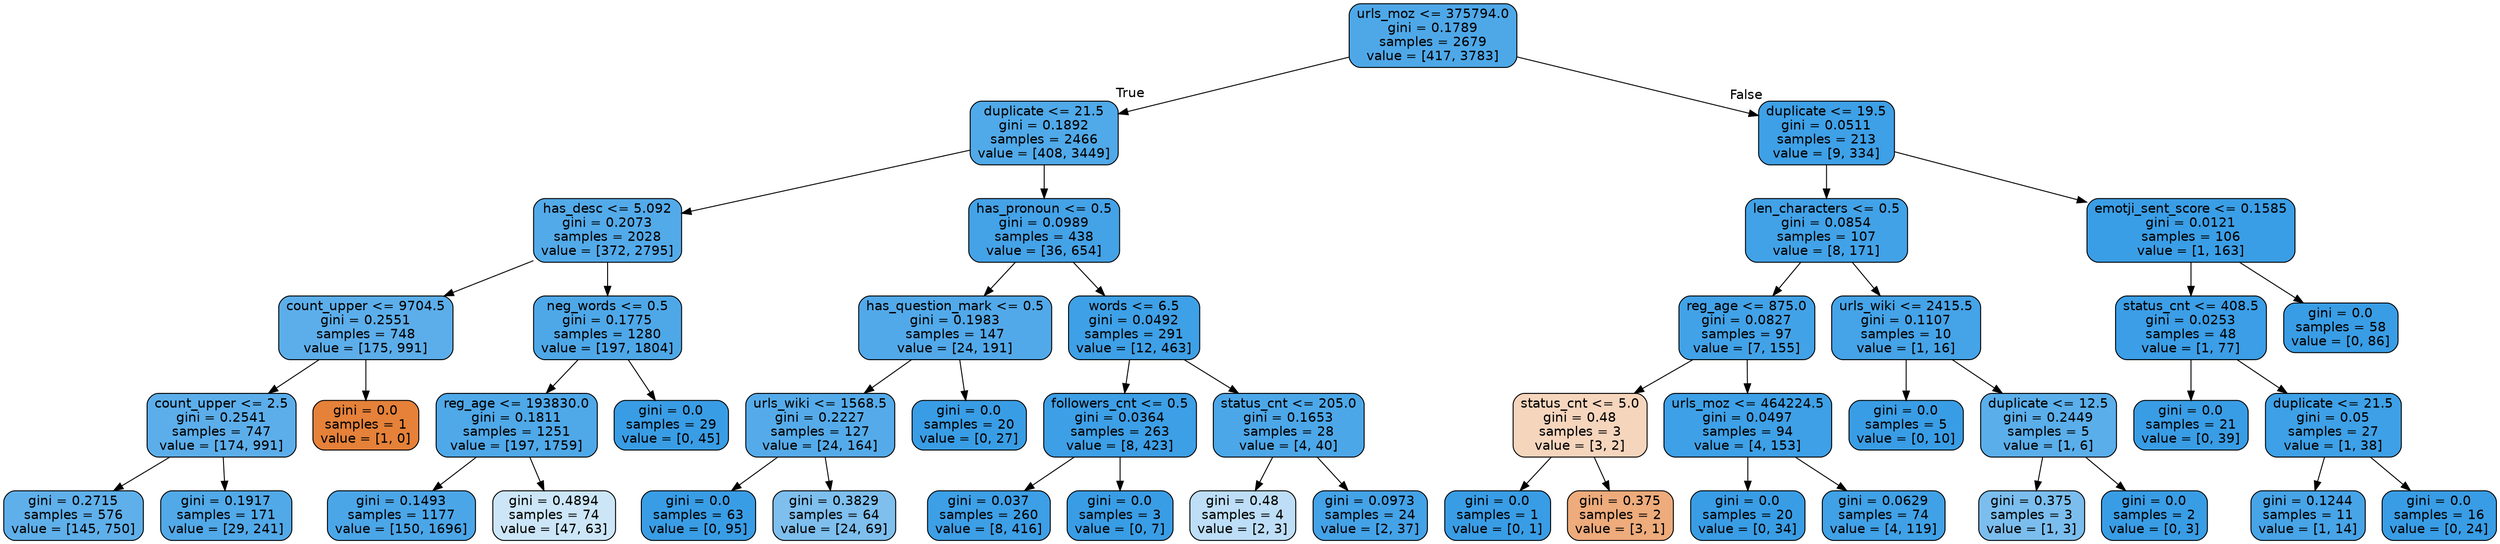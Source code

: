 digraph Tree {
node [shape=box, style="filled, rounded", color="black", fontname=helvetica] ;
edge [fontname=helvetica] ;
0 [label="urls_moz <= 375794.0\ngini = 0.1789\nsamples = 2679\nvalue = [417, 3783]", fillcolor="#399de5e3"] ;
1 [label="duplicate <= 21.5\ngini = 0.1892\nsamples = 2466\nvalue = [408, 3449]", fillcolor="#399de5e1"] ;
0 -> 1 [labeldistance=2.5, labelangle=45, headlabel="True"] ;
2 [label="has_desc <= 5.092\ngini = 0.2073\nsamples = 2028\nvalue = [372, 2795]", fillcolor="#399de5dd"] ;
1 -> 2 ;
3 [label="count_upper <= 9704.5\ngini = 0.2551\nsamples = 748\nvalue = [175, 991]", fillcolor="#399de5d2"] ;
2 -> 3 ;
4 [label="count_upper <= 2.5\ngini = 0.2541\nsamples = 747\nvalue = [174, 991]", fillcolor="#399de5d2"] ;
3 -> 4 ;
5 [label="gini = 0.2715\nsamples = 576\nvalue = [145, 750]", fillcolor="#399de5ce"] ;
4 -> 5 ;
6 [label="gini = 0.1917\nsamples = 171\nvalue = [29, 241]", fillcolor="#399de5e0"] ;
4 -> 6 ;
7 [label="gini = 0.0\nsamples = 1\nvalue = [1, 0]", fillcolor="#e58139ff"] ;
3 -> 7 ;
8 [label="neg_words <= 0.5\ngini = 0.1775\nsamples = 1280\nvalue = [197, 1804]", fillcolor="#399de5e3"] ;
2 -> 8 ;
9 [label="reg_age <= 193830.0\ngini = 0.1811\nsamples = 1251\nvalue = [197, 1759]", fillcolor="#399de5e2"] ;
8 -> 9 ;
10 [label="gini = 0.1493\nsamples = 1177\nvalue = [150, 1696]", fillcolor="#399de5e8"] ;
9 -> 10 ;
11 [label="gini = 0.4894\nsamples = 74\nvalue = [47, 63]", fillcolor="#399de541"] ;
9 -> 11 ;
12 [label="gini = 0.0\nsamples = 29\nvalue = [0, 45]", fillcolor="#399de5ff"] ;
8 -> 12 ;
13 [label="has_pronoun <= 0.5\ngini = 0.0989\nsamples = 438\nvalue = [36, 654]", fillcolor="#399de5f1"] ;
1 -> 13 ;
14 [label="has_question_mark <= 0.5\ngini = 0.1983\nsamples = 147\nvalue = [24, 191]", fillcolor="#399de5df"] ;
13 -> 14 ;
15 [label="urls_wiki <= 1568.5\ngini = 0.2227\nsamples = 127\nvalue = [24, 164]", fillcolor="#399de5da"] ;
14 -> 15 ;
16 [label="gini = 0.0\nsamples = 63\nvalue = [0, 95]", fillcolor="#399de5ff"] ;
15 -> 16 ;
17 [label="gini = 0.3829\nsamples = 64\nvalue = [24, 69]", fillcolor="#399de5a6"] ;
15 -> 17 ;
18 [label="gini = 0.0\nsamples = 20\nvalue = [0, 27]", fillcolor="#399de5ff"] ;
14 -> 18 ;
19 [label="words <= 6.5\ngini = 0.0492\nsamples = 291\nvalue = [12, 463]", fillcolor="#399de5f8"] ;
13 -> 19 ;
20 [label="followers_cnt <= 0.5\ngini = 0.0364\nsamples = 263\nvalue = [8, 423]", fillcolor="#399de5fa"] ;
19 -> 20 ;
21 [label="gini = 0.037\nsamples = 260\nvalue = [8, 416]", fillcolor="#399de5fa"] ;
20 -> 21 ;
22 [label="gini = 0.0\nsamples = 3\nvalue = [0, 7]", fillcolor="#399de5ff"] ;
20 -> 22 ;
23 [label="status_cnt <= 205.0\ngini = 0.1653\nsamples = 28\nvalue = [4, 40]", fillcolor="#399de5e6"] ;
19 -> 23 ;
24 [label="gini = 0.48\nsamples = 4\nvalue = [2, 3]", fillcolor="#399de555"] ;
23 -> 24 ;
25 [label="gini = 0.0973\nsamples = 24\nvalue = [2, 37]", fillcolor="#399de5f1"] ;
23 -> 25 ;
26 [label="duplicate <= 19.5\ngini = 0.0511\nsamples = 213\nvalue = [9, 334]", fillcolor="#399de5f8"] ;
0 -> 26 [labeldistance=2.5, labelangle=-45, headlabel="False"] ;
27 [label="len_characters <= 0.5\ngini = 0.0854\nsamples = 107\nvalue = [8, 171]", fillcolor="#399de5f3"] ;
26 -> 27 ;
28 [label="reg_age <= 875.0\ngini = 0.0827\nsamples = 97\nvalue = [7, 155]", fillcolor="#399de5f3"] ;
27 -> 28 ;
29 [label="status_cnt <= 5.0\ngini = 0.48\nsamples = 3\nvalue = [3, 2]", fillcolor="#e5813955"] ;
28 -> 29 ;
30 [label="gini = 0.0\nsamples = 1\nvalue = [0, 1]", fillcolor="#399de5ff"] ;
29 -> 30 ;
31 [label="gini = 0.375\nsamples = 2\nvalue = [3, 1]", fillcolor="#e58139aa"] ;
29 -> 31 ;
32 [label="urls_moz <= 464224.5\ngini = 0.0497\nsamples = 94\nvalue = [4, 153]", fillcolor="#399de5f8"] ;
28 -> 32 ;
33 [label="gini = 0.0\nsamples = 20\nvalue = [0, 34]", fillcolor="#399de5ff"] ;
32 -> 33 ;
34 [label="gini = 0.0629\nsamples = 74\nvalue = [4, 119]", fillcolor="#399de5f6"] ;
32 -> 34 ;
35 [label="urls_wiki <= 2415.5\ngini = 0.1107\nsamples = 10\nvalue = [1, 16]", fillcolor="#399de5ef"] ;
27 -> 35 ;
36 [label="gini = 0.0\nsamples = 5\nvalue = [0, 10]", fillcolor="#399de5ff"] ;
35 -> 36 ;
37 [label="duplicate <= 12.5\ngini = 0.2449\nsamples = 5\nvalue = [1, 6]", fillcolor="#399de5d4"] ;
35 -> 37 ;
38 [label="gini = 0.375\nsamples = 3\nvalue = [1, 3]", fillcolor="#399de5aa"] ;
37 -> 38 ;
39 [label="gini = 0.0\nsamples = 2\nvalue = [0, 3]", fillcolor="#399de5ff"] ;
37 -> 39 ;
40 [label="emotji_sent_score <= 0.1585\ngini = 0.0121\nsamples = 106\nvalue = [1, 163]", fillcolor="#399de5fd"] ;
26 -> 40 ;
41 [label="status_cnt <= 408.5\ngini = 0.0253\nsamples = 48\nvalue = [1, 77]", fillcolor="#399de5fc"] ;
40 -> 41 ;
42 [label="gini = 0.0\nsamples = 21\nvalue = [0, 39]", fillcolor="#399de5ff"] ;
41 -> 42 ;
43 [label="duplicate <= 21.5\ngini = 0.05\nsamples = 27\nvalue = [1, 38]", fillcolor="#399de5f8"] ;
41 -> 43 ;
44 [label="gini = 0.1244\nsamples = 11\nvalue = [1, 14]", fillcolor="#399de5ed"] ;
43 -> 44 ;
45 [label="gini = 0.0\nsamples = 16\nvalue = [0, 24]", fillcolor="#399de5ff"] ;
43 -> 45 ;
46 [label="gini = 0.0\nsamples = 58\nvalue = [0, 86]", fillcolor="#399de5ff"] ;
40 -> 46 ;
}